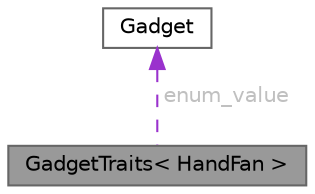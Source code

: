 digraph "GadgetTraits&lt; HandFan &gt;"
{
 // LATEX_PDF_SIZE
  bgcolor="transparent";
  edge [fontname=Helvetica,fontsize=10,labelfontname=Helvetica,labelfontsize=10];
  node [fontname=Helvetica,fontsize=10,shape=box,height=0.2,width=0.4];
  Node1 [id="Node000001",label="GadgetTraits\< HandFan \>",height=0.2,width=0.4,color="gray40", fillcolor="grey60", style="filled", fontcolor="black",tooltip=" "];
  Node2 -> Node1 [id="edge1_Node000001_Node000002",dir="back",color="darkorchid3",style="dashed",tooltip=" ",label=" enum_value",fontcolor="grey" ];
  Node2 [id="Node000002",label="Gadget",height=0.2,width=0.4,color="gray40", fillcolor="white", style="filled",URL="$classGadget.html",tooltip=" "];
}
